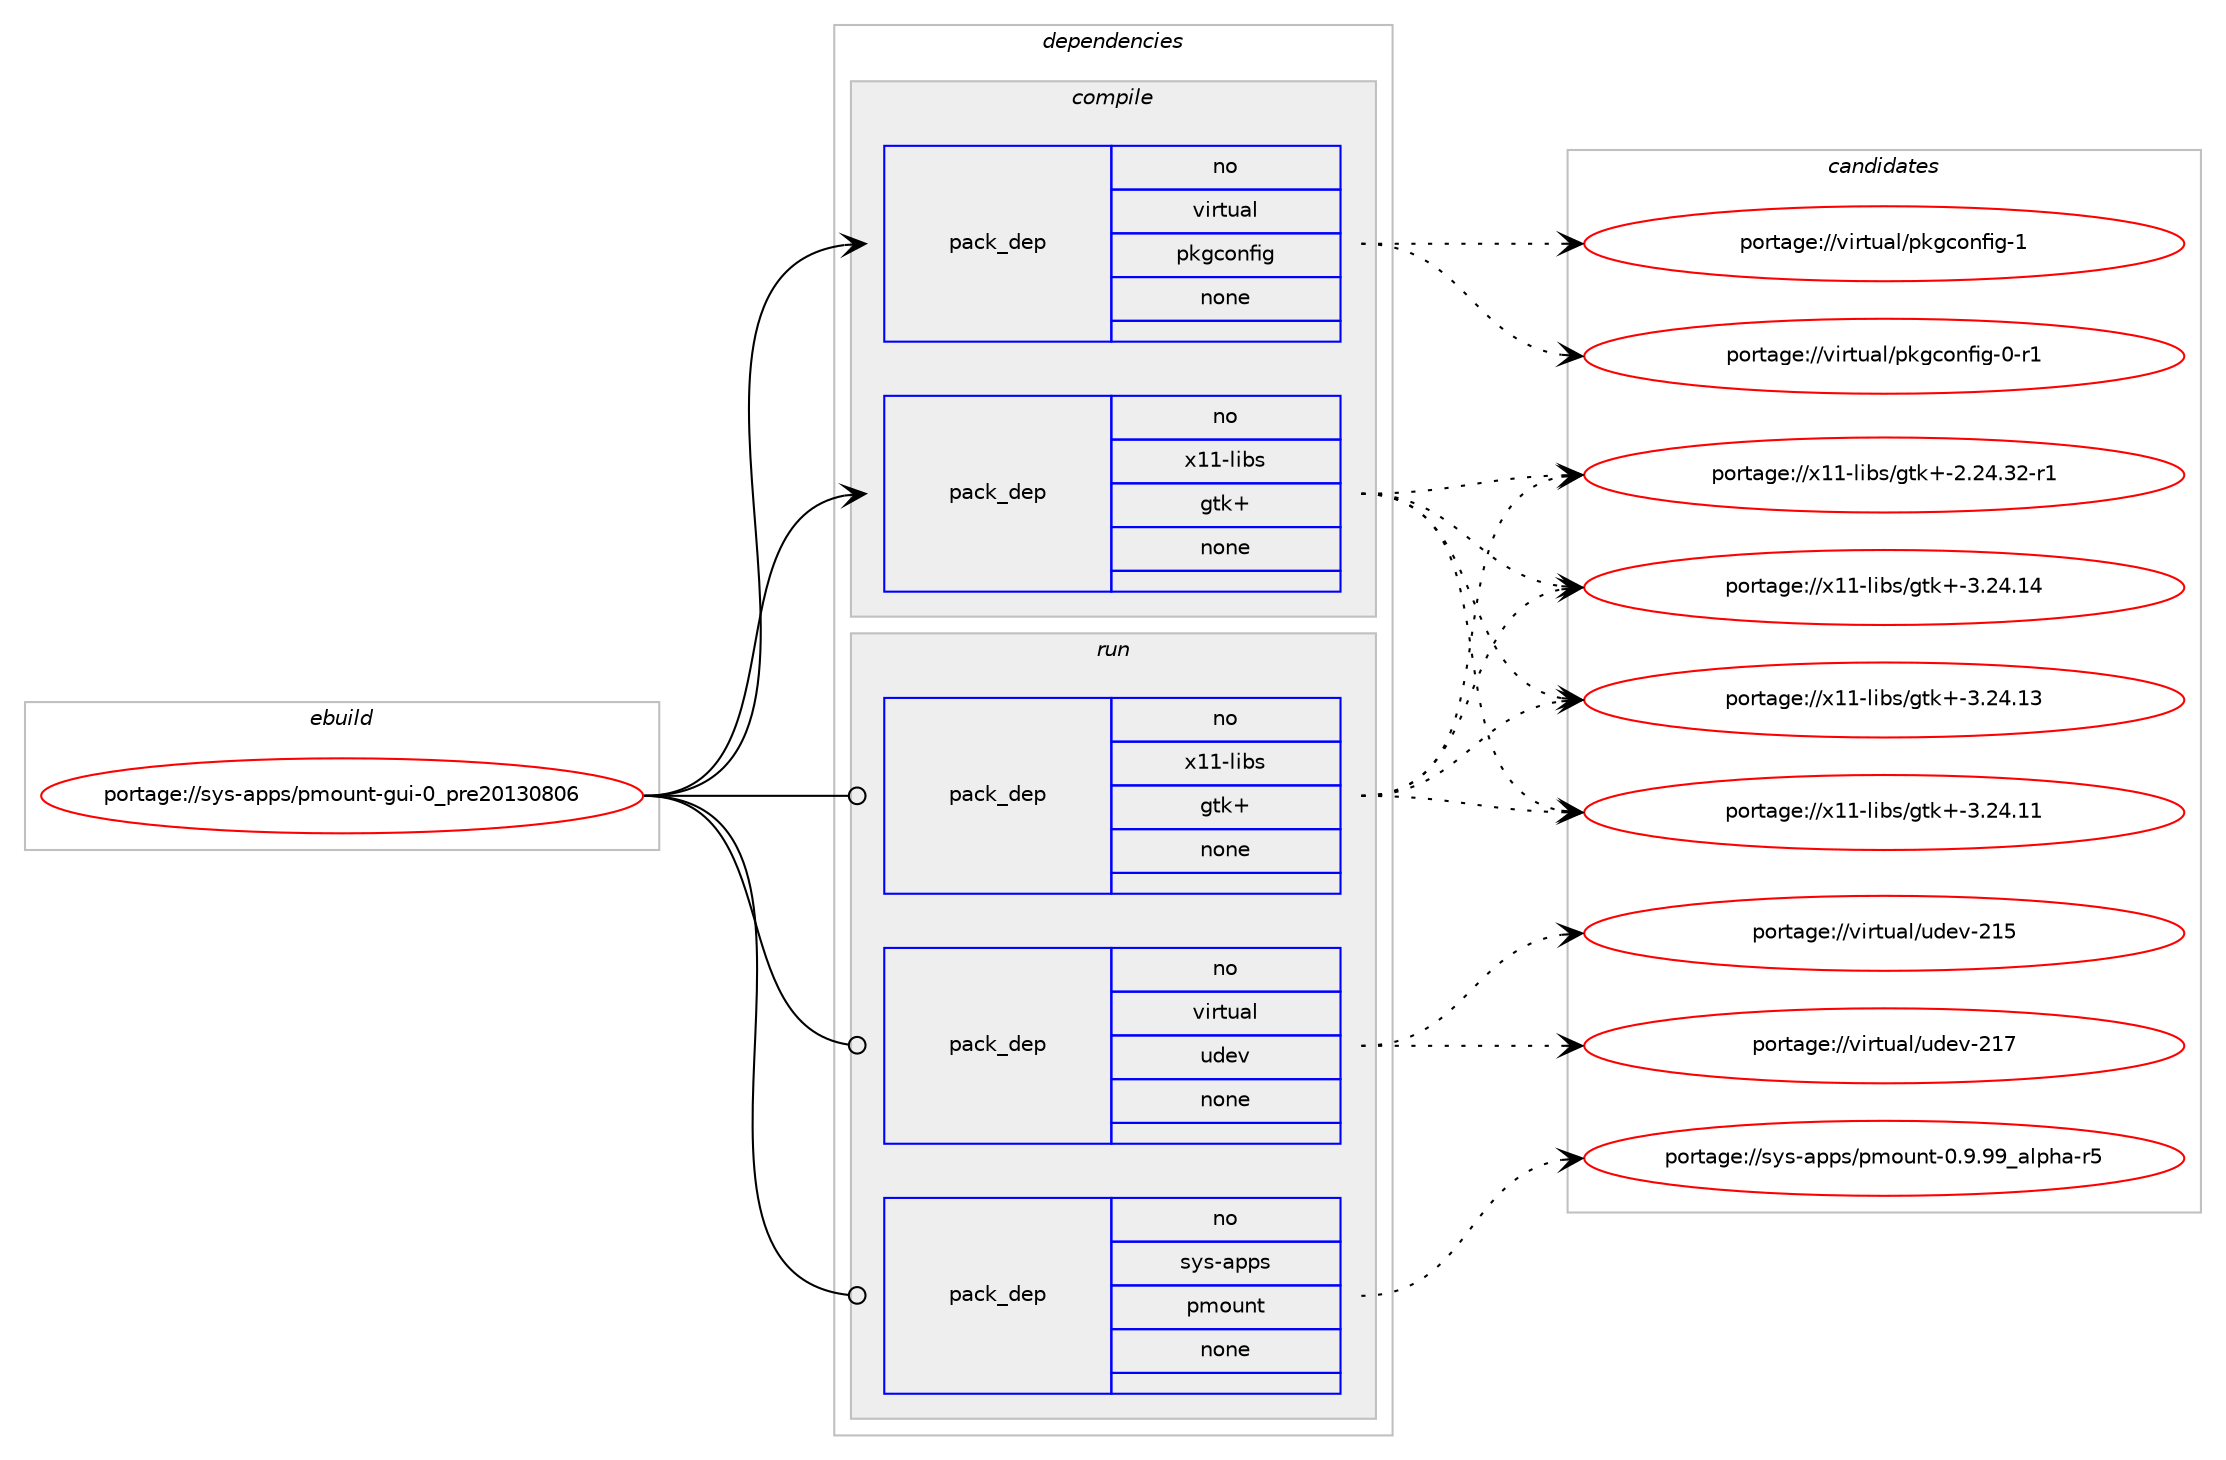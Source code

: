 digraph prolog {

# *************
# Graph options
# *************

newrank=true;
concentrate=true;
compound=true;
graph [rankdir=LR,fontname=Helvetica,fontsize=10,ranksep=1.5];#, ranksep=2.5, nodesep=0.2];
edge  [arrowhead=vee];
node  [fontname=Helvetica,fontsize=10];

# **********
# The ebuild
# **********

subgraph cluster_leftcol {
color=gray;
rank=same;
label=<<i>ebuild</i>>;
id [label="portage://sys-apps/pmount-gui-0_pre20130806", color=red, width=4, href="../sys-apps/pmount-gui-0_pre20130806.svg"];
}

# ****************
# The dependencies
# ****************

subgraph cluster_midcol {
color=gray;
label=<<i>dependencies</i>>;
subgraph cluster_compile {
fillcolor="#eeeeee";
style=filled;
label=<<i>compile</i>>;
subgraph pack28904 {
dependency37371 [label=<<TABLE BORDER="0" CELLBORDER="1" CELLSPACING="0" CELLPADDING="4" WIDTH="220"><TR><TD ROWSPAN="6" CELLPADDING="30">pack_dep</TD></TR><TR><TD WIDTH="110">no</TD></TR><TR><TD>virtual</TD></TR><TR><TD>pkgconfig</TD></TR><TR><TD>none</TD></TR><TR><TD></TD></TR></TABLE>>, shape=none, color=blue];
}
id:e -> dependency37371:w [weight=20,style="solid",arrowhead="vee"];
subgraph pack28905 {
dependency37372 [label=<<TABLE BORDER="0" CELLBORDER="1" CELLSPACING="0" CELLPADDING="4" WIDTH="220"><TR><TD ROWSPAN="6" CELLPADDING="30">pack_dep</TD></TR><TR><TD WIDTH="110">no</TD></TR><TR><TD>x11-libs</TD></TR><TR><TD>gtk+</TD></TR><TR><TD>none</TD></TR><TR><TD></TD></TR></TABLE>>, shape=none, color=blue];
}
id:e -> dependency37372:w [weight=20,style="solid",arrowhead="vee"];
}
subgraph cluster_compileandrun {
fillcolor="#eeeeee";
style=filled;
label=<<i>compile and run</i>>;
}
subgraph cluster_run {
fillcolor="#eeeeee";
style=filled;
label=<<i>run</i>>;
subgraph pack28906 {
dependency37373 [label=<<TABLE BORDER="0" CELLBORDER="1" CELLSPACING="0" CELLPADDING="4" WIDTH="220"><TR><TD ROWSPAN="6" CELLPADDING="30">pack_dep</TD></TR><TR><TD WIDTH="110">no</TD></TR><TR><TD>sys-apps</TD></TR><TR><TD>pmount</TD></TR><TR><TD>none</TD></TR><TR><TD></TD></TR></TABLE>>, shape=none, color=blue];
}
id:e -> dependency37373:w [weight=20,style="solid",arrowhead="odot"];
subgraph pack28907 {
dependency37374 [label=<<TABLE BORDER="0" CELLBORDER="1" CELLSPACING="0" CELLPADDING="4" WIDTH="220"><TR><TD ROWSPAN="6" CELLPADDING="30">pack_dep</TD></TR><TR><TD WIDTH="110">no</TD></TR><TR><TD>virtual</TD></TR><TR><TD>udev</TD></TR><TR><TD>none</TD></TR><TR><TD></TD></TR></TABLE>>, shape=none, color=blue];
}
id:e -> dependency37374:w [weight=20,style="solid",arrowhead="odot"];
subgraph pack28908 {
dependency37375 [label=<<TABLE BORDER="0" CELLBORDER="1" CELLSPACING="0" CELLPADDING="4" WIDTH="220"><TR><TD ROWSPAN="6" CELLPADDING="30">pack_dep</TD></TR><TR><TD WIDTH="110">no</TD></TR><TR><TD>x11-libs</TD></TR><TR><TD>gtk+</TD></TR><TR><TD>none</TD></TR><TR><TD></TD></TR></TABLE>>, shape=none, color=blue];
}
id:e -> dependency37375:w [weight=20,style="solid",arrowhead="odot"];
}
}

# **************
# The candidates
# **************

subgraph cluster_choices {
rank=same;
color=gray;
label=<<i>candidates</i>>;

subgraph choice28904 {
color=black;
nodesep=1;
choice1181051141161179710847112107103991111101021051034549 [label="portage://virtual/pkgconfig-1", color=red, width=4,href="../virtual/pkgconfig-1.svg"];
choice11810511411611797108471121071039911111010210510345484511449 [label="portage://virtual/pkgconfig-0-r1", color=red, width=4,href="../virtual/pkgconfig-0-r1.svg"];
dependency37371:e -> choice1181051141161179710847112107103991111101021051034549:w [style=dotted,weight="100"];
dependency37371:e -> choice11810511411611797108471121071039911111010210510345484511449:w [style=dotted,weight="100"];
}
subgraph choice28905 {
color=black;
nodesep=1;
choice1204949451081059811547103116107434551465052464952 [label="portage://x11-libs/gtk+-3.24.14", color=red, width=4,href="../x11-libs/gtk+-3.24.14.svg"];
choice1204949451081059811547103116107434551465052464951 [label="portage://x11-libs/gtk+-3.24.13", color=red, width=4,href="../x11-libs/gtk+-3.24.13.svg"];
choice1204949451081059811547103116107434551465052464949 [label="portage://x11-libs/gtk+-3.24.11", color=red, width=4,href="../x11-libs/gtk+-3.24.11.svg"];
choice12049494510810598115471031161074345504650524651504511449 [label="portage://x11-libs/gtk+-2.24.32-r1", color=red, width=4,href="../x11-libs/gtk+-2.24.32-r1.svg"];
dependency37372:e -> choice1204949451081059811547103116107434551465052464952:w [style=dotted,weight="100"];
dependency37372:e -> choice1204949451081059811547103116107434551465052464951:w [style=dotted,weight="100"];
dependency37372:e -> choice1204949451081059811547103116107434551465052464949:w [style=dotted,weight="100"];
dependency37372:e -> choice12049494510810598115471031161074345504650524651504511449:w [style=dotted,weight="100"];
}
subgraph choice28906 {
color=black;
nodesep=1;
choice115121115459711211211547112109111117110116454846574657579597108112104974511453 [label="portage://sys-apps/pmount-0.9.99_alpha-r5", color=red, width=4,href="../sys-apps/pmount-0.9.99_alpha-r5.svg"];
dependency37373:e -> choice115121115459711211211547112109111117110116454846574657579597108112104974511453:w [style=dotted,weight="100"];
}
subgraph choice28907 {
color=black;
nodesep=1;
choice118105114116117971084711710010111845504955 [label="portage://virtual/udev-217", color=red, width=4,href="../virtual/udev-217.svg"];
choice118105114116117971084711710010111845504953 [label="portage://virtual/udev-215", color=red, width=4,href="../virtual/udev-215.svg"];
dependency37374:e -> choice118105114116117971084711710010111845504955:w [style=dotted,weight="100"];
dependency37374:e -> choice118105114116117971084711710010111845504953:w [style=dotted,weight="100"];
}
subgraph choice28908 {
color=black;
nodesep=1;
choice1204949451081059811547103116107434551465052464952 [label="portage://x11-libs/gtk+-3.24.14", color=red, width=4,href="../x11-libs/gtk+-3.24.14.svg"];
choice1204949451081059811547103116107434551465052464951 [label="portage://x11-libs/gtk+-3.24.13", color=red, width=4,href="../x11-libs/gtk+-3.24.13.svg"];
choice1204949451081059811547103116107434551465052464949 [label="portage://x11-libs/gtk+-3.24.11", color=red, width=4,href="../x11-libs/gtk+-3.24.11.svg"];
choice12049494510810598115471031161074345504650524651504511449 [label="portage://x11-libs/gtk+-2.24.32-r1", color=red, width=4,href="../x11-libs/gtk+-2.24.32-r1.svg"];
dependency37375:e -> choice1204949451081059811547103116107434551465052464952:w [style=dotted,weight="100"];
dependency37375:e -> choice1204949451081059811547103116107434551465052464951:w [style=dotted,weight="100"];
dependency37375:e -> choice1204949451081059811547103116107434551465052464949:w [style=dotted,weight="100"];
dependency37375:e -> choice12049494510810598115471031161074345504650524651504511449:w [style=dotted,weight="100"];
}
}

}
